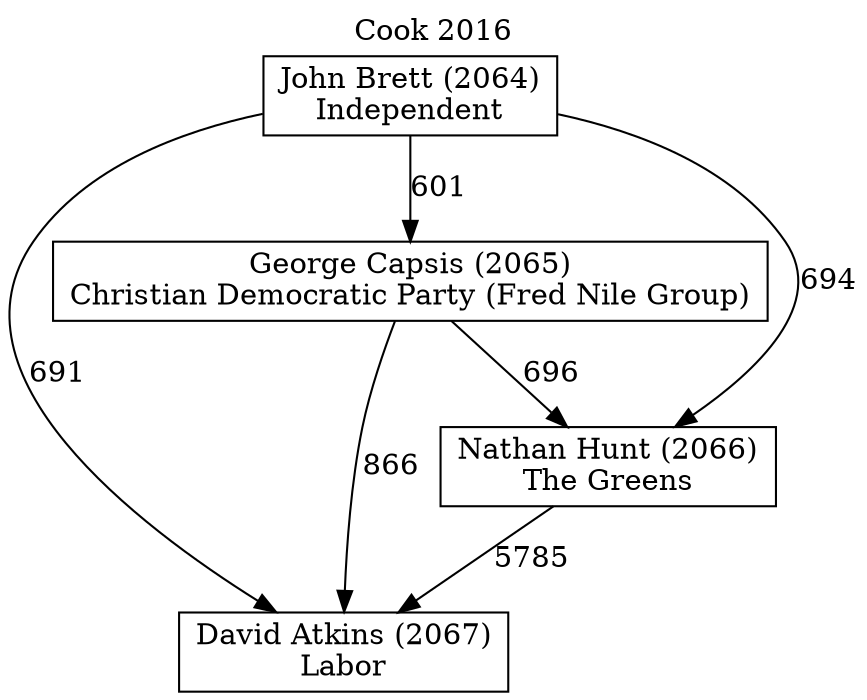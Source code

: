 // House preference flow
digraph "David Atkins (2067)_Cook_2016" {
	graph [label="Cook 2016" labelloc=t mclimit=10]
	node [shape=box]
	"David Atkins (2067)" [label="David Atkins (2067)
Labor"]
	"John Brett (2064)" [label="John Brett (2064)
Independent"]
	"George Capsis (2065)" [label="George Capsis (2065)
Christian Democratic Party (Fred Nile Group)"]
	"Nathan Hunt (2066)" [label="Nathan Hunt (2066)
The Greens"]
	"John Brett (2064)" -> "George Capsis (2065)" [label=601]
	"John Brett (2064)" -> "Nathan Hunt (2066)" [label=694]
	"John Brett (2064)" -> "David Atkins (2067)" [label=691]
	"George Capsis (2065)" -> "David Atkins (2067)" [label=866]
	"George Capsis (2065)" -> "Nathan Hunt (2066)" [label=696]
	"Nathan Hunt (2066)" -> "David Atkins (2067)" [label=5785]
}
